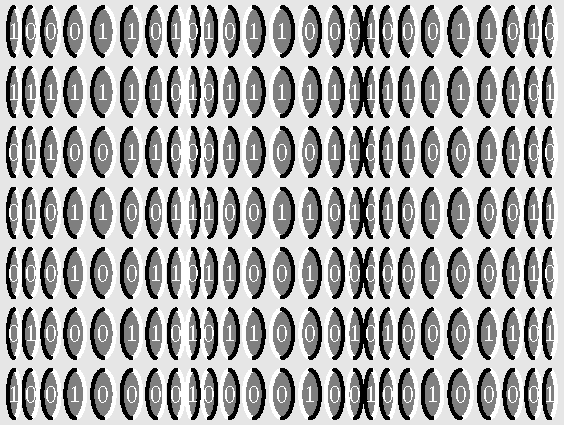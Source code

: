 import stats;

path ell(pair O, real a, real b, int t=1)
{
  path g=ellipse(O,a,b);
  return subpath(g, t > 0 ? -1 : 1, t > 0 ? 1 : 3);
}

size(10cm,0);

real a=1, b=1.75, d=0.1, dl=1.5;
pen p1=1.5bp+white, p2=1.5bp+black;
pen fp=grey;
int n=8, nm=floor(n/2);
real step=1/n;


for (int line=0; line < 7; ++line) {
  pair p=(0,0);
  picture pic;
  transform Sh=shift(line*(0,-2.5*b));
  for (int i=0; i <= nm; ++i) {
    real t=cos(i*step);
    real t=0.75-i*step;
    real na=a*(0.25+0.75*t);
    path g1=ell(p,na,b,1);
    path g2=ell(p,na,b,-1);
    fill(pic, g1--g2--cycle, fp);
    label(pic,(string)round(unitrand()),p,white);
    draw(pic, g1, p1);
    draw(pic, g2, p2);
    if(i != 0) {
      transform T=shift(-2p);
      label(pic,(string)round(unitrand()),T*p,white);
      fill(pic, T*(g1--g2--cycle), fp);
      draw(pic, T*g1, p1);
      draw(pic, T*g2, p2);
    }
    if(i != nm) p += na+d+dl*t;
  }
  add(Sh*pic);
  pair M=(p.x,0);
  picture pic2=reflect(M,M+N)*pic;
  add(Sh*pic2);
  add(Sh*reflect(3*M,3*M+N)*pic2);
}

shipout(bbox(1mm,Fill(lightgrey)));
